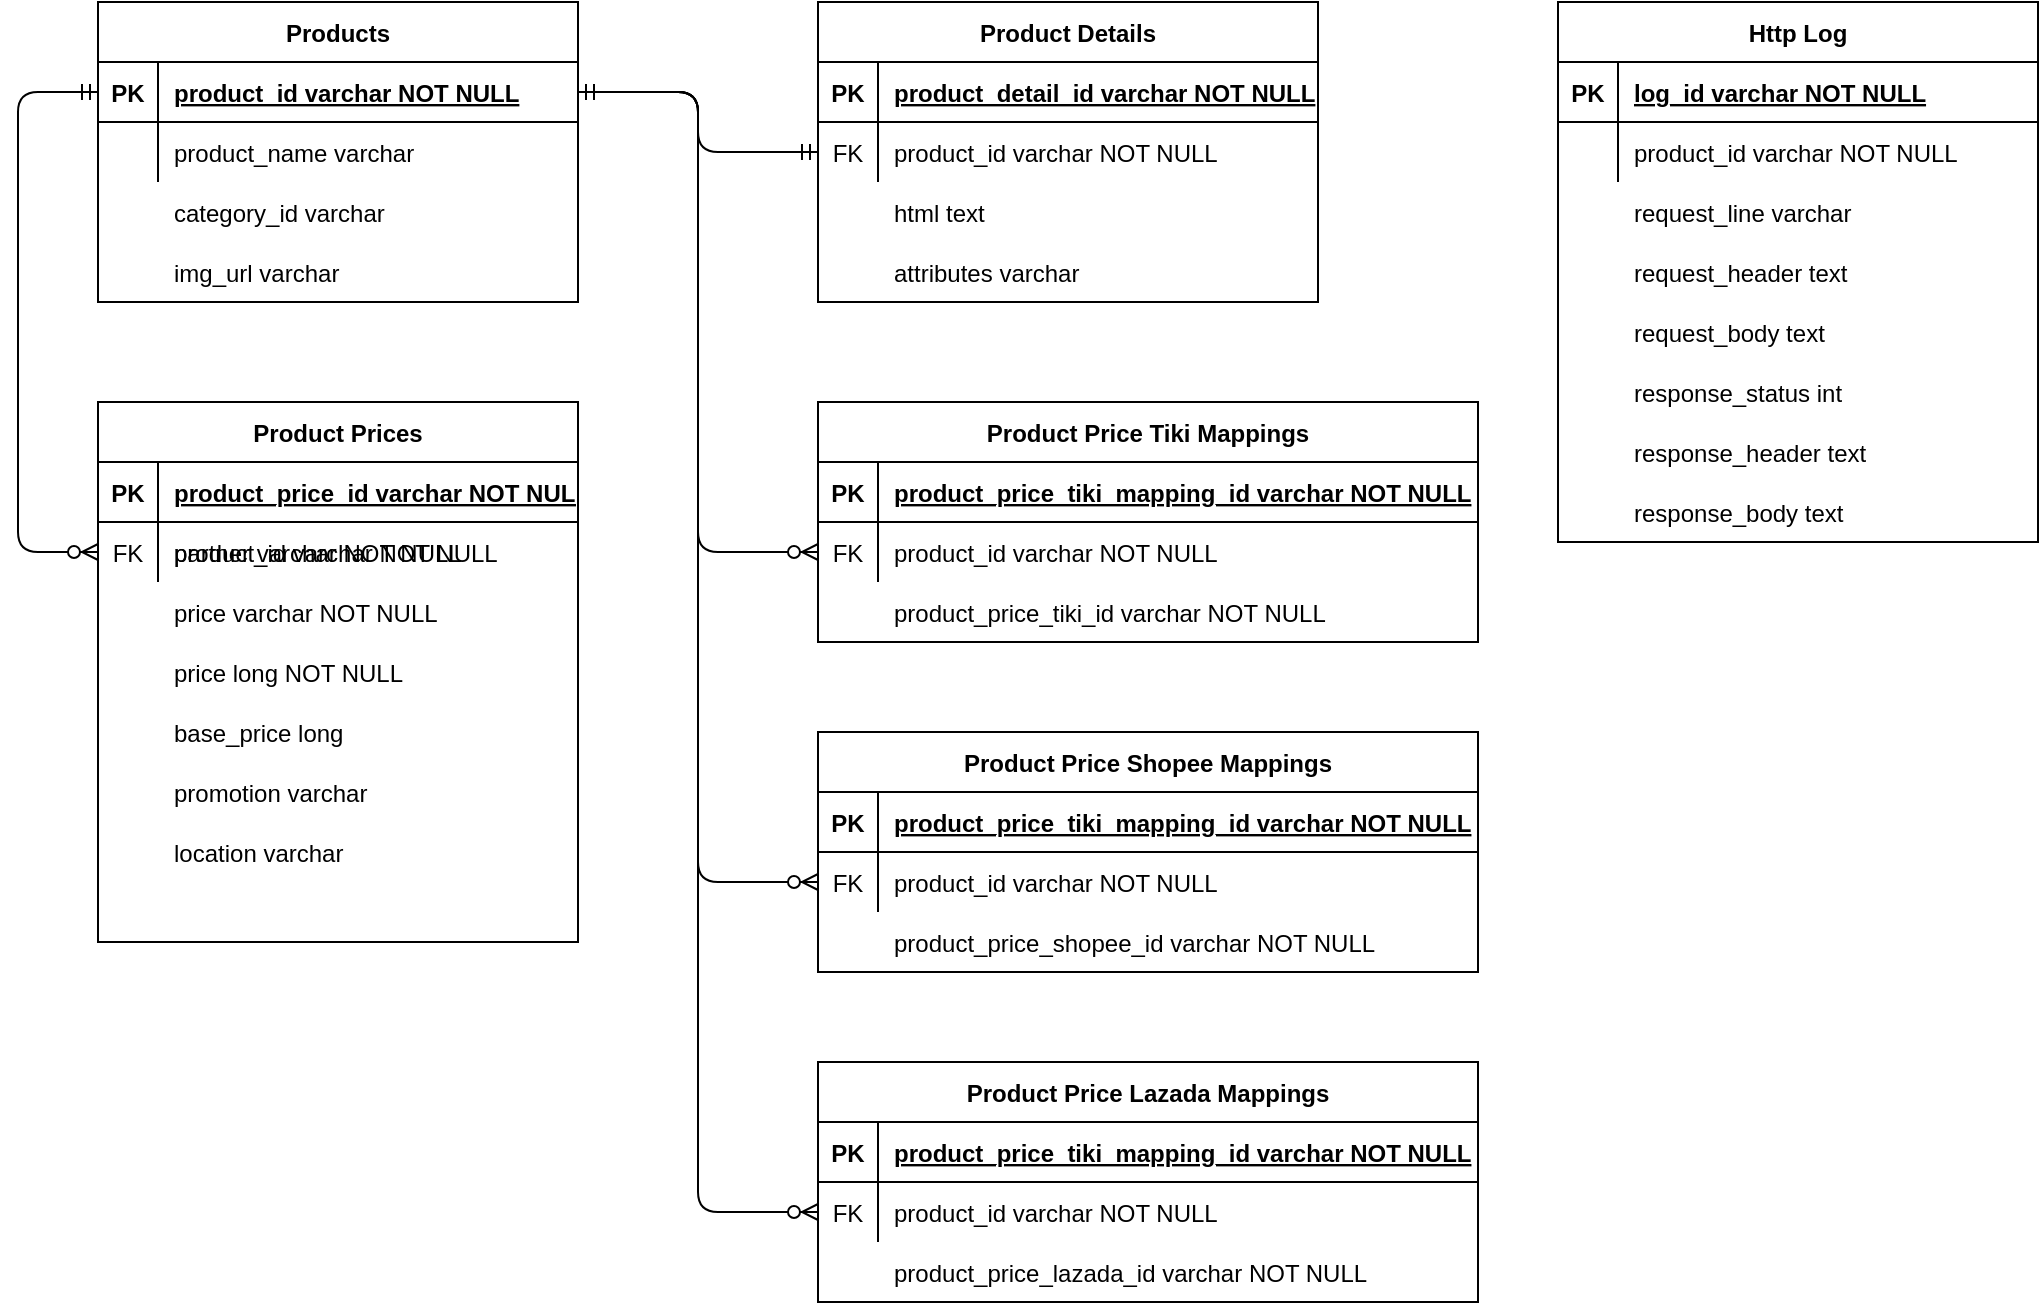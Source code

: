 <mxfile version="14.6.6" type="github">
  <diagram id="R2lEEEUBdFMjLlhIrx00" name="Page-1">
    <mxGraphModel dx="1422" dy="794" grid="1" gridSize="10" guides="1" tooltips="1" connect="1" arrows="1" fold="1" page="1" pageScale="1" pageWidth="850" pageHeight="1100" math="0" shadow="0" extFonts="Permanent Marker^https://fonts.googleapis.com/css?family=Permanent+Marker">
      <root>
        <mxCell id="0" />
        <mxCell id="1" parent="0" />
        <mxCell id="C-vyLk0tnHw3VtMMgP7b-23" value="Products" style="shape=table;startSize=30;container=1;collapsible=1;childLayout=tableLayout;fixedRows=1;rowLines=0;fontStyle=1;align=center;resizeLast=1;" parent="1" vertex="1">
          <mxGeometry x="120" y="120" width="240" height="150" as="geometry" />
        </mxCell>
        <mxCell id="C-vyLk0tnHw3VtMMgP7b-24" value="" style="shape=partialRectangle;collapsible=0;dropTarget=0;pointerEvents=0;fillColor=none;points=[[0,0.5],[1,0.5]];portConstraint=eastwest;top=0;left=0;right=0;bottom=1;" parent="C-vyLk0tnHw3VtMMgP7b-23" vertex="1">
          <mxGeometry y="30" width="240" height="30" as="geometry" />
        </mxCell>
        <mxCell id="C-vyLk0tnHw3VtMMgP7b-25" value="PK" style="shape=partialRectangle;overflow=hidden;connectable=0;fillColor=none;top=0;left=0;bottom=0;right=0;fontStyle=1;" parent="C-vyLk0tnHw3VtMMgP7b-24" vertex="1">
          <mxGeometry width="30" height="30" as="geometry" />
        </mxCell>
        <mxCell id="C-vyLk0tnHw3VtMMgP7b-26" value="product_id varchar NOT NULL " style="shape=partialRectangle;overflow=hidden;connectable=0;fillColor=none;top=0;left=0;bottom=0;right=0;align=left;spacingLeft=6;fontStyle=5;" parent="C-vyLk0tnHw3VtMMgP7b-24" vertex="1">
          <mxGeometry x="30" width="210" height="30" as="geometry" />
        </mxCell>
        <mxCell id="C-vyLk0tnHw3VtMMgP7b-27" value="" style="shape=partialRectangle;collapsible=0;dropTarget=0;pointerEvents=0;fillColor=none;points=[[0,0.5],[1,0.5]];portConstraint=eastwest;top=0;left=0;right=0;bottom=0;" parent="C-vyLk0tnHw3VtMMgP7b-23" vertex="1">
          <mxGeometry y="60" width="240" height="30" as="geometry" />
        </mxCell>
        <mxCell id="C-vyLk0tnHw3VtMMgP7b-28" value="" style="shape=partialRectangle;overflow=hidden;connectable=0;fillColor=none;top=0;left=0;bottom=0;right=0;" parent="C-vyLk0tnHw3VtMMgP7b-27" vertex="1">
          <mxGeometry width="30" height="30" as="geometry" />
        </mxCell>
        <mxCell id="C-vyLk0tnHw3VtMMgP7b-29" value="product_name varchar" style="shape=partialRectangle;overflow=hidden;connectable=0;fillColor=none;top=0;left=0;bottom=0;right=0;align=left;spacingLeft=6;" parent="C-vyLk0tnHw3VtMMgP7b-27" vertex="1">
          <mxGeometry x="30" width="210" height="30" as="geometry" />
        </mxCell>
        <mxCell id="DE8FfGPRgYdupKu9x15m-8" value="category_id varchar" style="shape=partialRectangle;overflow=hidden;connectable=0;fillColor=none;top=0;left=0;bottom=0;right=0;align=left;spacingLeft=6;" parent="1" vertex="1">
          <mxGeometry x="150" y="210" width="220" height="30" as="geometry" />
        </mxCell>
        <mxCell id="DE8FfGPRgYdupKu9x15m-9" value="img_url varchar" style="shape=partialRectangle;overflow=hidden;connectable=0;fillColor=none;top=0;left=0;bottom=0;right=0;align=left;spacingLeft=6;" parent="1" vertex="1">
          <mxGeometry x="150" y="240" width="220" height="30" as="geometry" />
        </mxCell>
        <mxCell id="DE8FfGPRgYdupKu9x15m-10" value="Product Details" style="shape=table;startSize=30;container=1;collapsible=1;childLayout=tableLayout;fixedRows=1;rowLines=0;fontStyle=1;align=center;resizeLast=1;" parent="1" vertex="1">
          <mxGeometry x="480" y="120" width="250" height="150" as="geometry" />
        </mxCell>
        <mxCell id="DE8FfGPRgYdupKu9x15m-11" value="" style="shape=partialRectangle;collapsible=0;dropTarget=0;pointerEvents=0;fillColor=none;points=[[0,0.5],[1,0.5]];portConstraint=eastwest;top=0;left=0;right=0;bottom=1;" parent="DE8FfGPRgYdupKu9x15m-10" vertex="1">
          <mxGeometry y="30" width="250" height="30" as="geometry" />
        </mxCell>
        <mxCell id="DE8FfGPRgYdupKu9x15m-12" value="PK" style="shape=partialRectangle;overflow=hidden;connectable=0;fillColor=none;top=0;left=0;bottom=0;right=0;fontStyle=1;" parent="DE8FfGPRgYdupKu9x15m-11" vertex="1">
          <mxGeometry width="30" height="30" as="geometry" />
        </mxCell>
        <mxCell id="DE8FfGPRgYdupKu9x15m-13" value="product_detail_id varchar NOT NULL" style="shape=partialRectangle;overflow=hidden;connectable=0;fillColor=none;top=0;left=0;bottom=0;right=0;align=left;spacingLeft=6;fontStyle=5;" parent="DE8FfGPRgYdupKu9x15m-11" vertex="1">
          <mxGeometry x="30" width="220" height="30" as="geometry" />
        </mxCell>
        <mxCell id="DE8FfGPRgYdupKu9x15m-14" value="" style="shape=partialRectangle;collapsible=0;dropTarget=0;pointerEvents=0;fillColor=none;points=[[0,0.5],[1,0.5]];portConstraint=eastwest;top=0;left=0;right=0;bottom=0;" parent="DE8FfGPRgYdupKu9x15m-10" vertex="1">
          <mxGeometry y="60" width="250" height="30" as="geometry" />
        </mxCell>
        <mxCell id="DE8FfGPRgYdupKu9x15m-15" value="FK" style="shape=partialRectangle;overflow=hidden;connectable=0;fillColor=none;top=0;left=0;bottom=0;right=0;" parent="DE8FfGPRgYdupKu9x15m-14" vertex="1">
          <mxGeometry width="30" height="30" as="geometry" />
        </mxCell>
        <mxCell id="DE8FfGPRgYdupKu9x15m-16" value="" style="shape=partialRectangle;overflow=hidden;connectable=0;fillColor=none;top=0;left=0;bottom=0;right=0;align=left;spacingLeft=6;" parent="DE8FfGPRgYdupKu9x15m-14" vertex="1">
          <mxGeometry x="30" width="220" height="30" as="geometry" />
        </mxCell>
        <mxCell id="DE8FfGPRgYdupKu9x15m-17" value="attributes varchar" style="shape=partialRectangle;overflow=hidden;connectable=0;fillColor=none;top=0;left=0;bottom=0;right=0;align=left;spacingLeft=6;" parent="1" vertex="1">
          <mxGeometry x="510" y="240" width="220" height="30" as="geometry" />
        </mxCell>
        <mxCell id="DE8FfGPRgYdupKu9x15m-20" value="" style="edgeStyle=orthogonalEdgeStyle;fontSize=12;html=1;endArrow=ERmandOne;startArrow=ERmandOne;exitX=1;exitY=0.5;exitDx=0;exitDy=0;entryX=0;entryY=0.5;entryDx=0;entryDy=0;" parent="1" source="C-vyLk0tnHw3VtMMgP7b-24" target="DE8FfGPRgYdupKu9x15m-14" edge="1">
          <mxGeometry width="100" height="100" relative="1" as="geometry">
            <mxPoint x="360" y="140" as="sourcePoint" />
            <mxPoint x="410" y="220" as="targetPoint" />
          </mxGeometry>
        </mxCell>
        <mxCell id="DE8FfGPRgYdupKu9x15m-21" value="Product Prices" style="shape=table;startSize=30;container=1;collapsible=1;childLayout=tableLayout;fixedRows=1;rowLines=0;fontStyle=1;align=center;resizeLast=1;" parent="1" vertex="1">
          <mxGeometry x="120" y="320" width="240" height="270" as="geometry" />
        </mxCell>
        <mxCell id="DE8FfGPRgYdupKu9x15m-22" value="" style="shape=partialRectangle;collapsible=0;dropTarget=0;pointerEvents=0;fillColor=none;points=[[0,0.5],[1,0.5]];portConstraint=eastwest;top=0;left=0;right=0;bottom=1;" parent="DE8FfGPRgYdupKu9x15m-21" vertex="1">
          <mxGeometry y="30" width="240" height="30" as="geometry" />
        </mxCell>
        <mxCell id="DE8FfGPRgYdupKu9x15m-23" value="PK" style="shape=partialRectangle;overflow=hidden;connectable=0;fillColor=none;top=0;left=0;bottom=0;right=0;fontStyle=1;" parent="DE8FfGPRgYdupKu9x15m-22" vertex="1">
          <mxGeometry width="30" height="30" as="geometry" />
        </mxCell>
        <mxCell id="DE8FfGPRgYdupKu9x15m-24" value="product_price_id varchar NOT NULL " style="shape=partialRectangle;overflow=hidden;connectable=0;fillColor=none;top=0;left=0;bottom=0;right=0;align=left;spacingLeft=6;fontStyle=5;" parent="DE8FfGPRgYdupKu9x15m-22" vertex="1">
          <mxGeometry x="30" width="210" height="30" as="geometry" />
        </mxCell>
        <mxCell id="DE8FfGPRgYdupKu9x15m-25" value="" style="shape=partialRectangle;collapsible=0;dropTarget=0;pointerEvents=0;fillColor=none;points=[[0,0.5],[1,0.5]];portConstraint=eastwest;top=0;left=0;right=0;bottom=0;" parent="DE8FfGPRgYdupKu9x15m-21" vertex="1">
          <mxGeometry y="60" width="240" height="30" as="geometry" />
        </mxCell>
        <mxCell id="DE8FfGPRgYdupKu9x15m-26" value="FK" style="shape=partialRectangle;overflow=hidden;connectable=0;fillColor=none;top=0;left=0;bottom=0;right=0;" parent="DE8FfGPRgYdupKu9x15m-25" vertex="1">
          <mxGeometry width="30" height="30" as="geometry" />
        </mxCell>
        <mxCell id="DE8FfGPRgYdupKu9x15m-27" value="product_id varchar NOT NULL" style="shape=partialRectangle;overflow=hidden;connectable=0;fillColor=none;top=0;left=0;bottom=0;right=0;align=left;spacingLeft=6;" parent="DE8FfGPRgYdupKu9x15m-25" vertex="1">
          <mxGeometry x="30" width="210" height="30" as="geometry" />
        </mxCell>
        <mxCell id="DE8FfGPRgYdupKu9x15m-30" value="partner varchar NOT NULL" style="shape=partialRectangle;overflow=hidden;connectable=0;fillColor=none;top=0;left=0;bottom=0;right=0;align=left;spacingLeft=6;" parent="1" vertex="1">
          <mxGeometry x="150" y="380" width="220" height="30" as="geometry" />
        </mxCell>
        <mxCell id="DE8FfGPRgYdupKu9x15m-31" value="price long NOT NULL" style="shape=partialRectangle;overflow=hidden;connectable=0;fillColor=none;top=0;left=0;bottom=0;right=0;align=left;spacingLeft=6;" parent="1" vertex="1">
          <mxGeometry x="150" y="440" width="220" height="30" as="geometry" />
        </mxCell>
        <mxCell id="DE8FfGPRgYdupKu9x15m-32" value="base_price long" style="shape=partialRectangle;overflow=hidden;connectable=0;fillColor=none;top=0;left=0;bottom=0;right=0;align=left;spacingLeft=6;" parent="1" vertex="1">
          <mxGeometry x="150" y="470" width="220" height="30" as="geometry" />
        </mxCell>
        <mxCell id="DE8FfGPRgYdupKu9x15m-33" value="promotion varchar" style="shape=partialRectangle;overflow=hidden;connectable=0;fillColor=none;top=0;left=0;bottom=0;right=0;align=left;spacingLeft=6;" parent="1" vertex="1">
          <mxGeometry x="150" y="500" width="220" height="30" as="geometry" />
        </mxCell>
        <mxCell id="DE8FfGPRgYdupKu9x15m-34" value="price varchar NOT NULL" style="shape=partialRectangle;overflow=hidden;connectable=0;fillColor=none;top=0;left=0;bottom=0;right=0;align=left;spacingLeft=6;" parent="1" vertex="1">
          <mxGeometry x="150" y="410" width="220" height="30" as="geometry" />
        </mxCell>
        <mxCell id="DE8FfGPRgYdupKu9x15m-35" value="location varchar" style="shape=partialRectangle;overflow=hidden;connectable=0;fillColor=none;top=0;left=0;bottom=0;right=0;align=left;spacingLeft=6;" parent="1" vertex="1">
          <mxGeometry x="150" y="530" width="220" height="30" as="geometry" />
        </mxCell>
        <mxCell id="DE8FfGPRgYdupKu9x15m-36" value="product_id varchar NOT NULL" style="shape=partialRectangle;overflow=hidden;connectable=0;fillColor=none;top=0;left=0;bottom=0;right=0;align=left;spacingLeft=6;" parent="1" vertex="1">
          <mxGeometry x="510" y="180" width="220" height="30" as="geometry" />
        </mxCell>
        <mxCell id="DE8FfGPRgYdupKu9x15m-37" value="html text" style="shape=partialRectangle;overflow=hidden;connectable=0;fillColor=none;top=0;left=0;bottom=0;right=0;align=left;spacingLeft=6;" parent="1" vertex="1">
          <mxGeometry x="510" y="210" width="220" height="30" as="geometry" />
        </mxCell>
        <mxCell id="DE8FfGPRgYdupKu9x15m-38" value="" style="fontSize=12;html=1;endArrow=ERzeroToMany;startArrow=ERmandOne;entryX=0;entryY=0.5;entryDx=0;entryDy=0;exitX=0;exitY=0.5;exitDx=0;exitDy=0;edgeStyle=orthogonalEdgeStyle;" parent="1" source="C-vyLk0tnHw3VtMMgP7b-24" target="DE8FfGPRgYdupKu9x15m-25" edge="1">
          <mxGeometry width="100" height="100" relative="1" as="geometry">
            <mxPoint x="30" y="430" as="sourcePoint" />
            <mxPoint x="90" y="210" as="targetPoint" />
            <Array as="points">
              <mxPoint x="80" y="165" />
              <mxPoint x="80" y="395" />
            </Array>
          </mxGeometry>
        </mxCell>
        <mxCell id="DE8FfGPRgYdupKu9x15m-46" value="Product Price Tiki Mappings" style="shape=table;startSize=30;container=1;collapsible=1;childLayout=tableLayout;fixedRows=1;rowLines=0;fontStyle=1;align=center;resizeLast=1;" parent="1" vertex="1">
          <mxGeometry x="480" y="320" width="330" height="120" as="geometry" />
        </mxCell>
        <mxCell id="DE8FfGPRgYdupKu9x15m-47" value="" style="shape=partialRectangle;collapsible=0;dropTarget=0;pointerEvents=0;fillColor=none;points=[[0,0.5],[1,0.5]];portConstraint=eastwest;top=0;left=0;right=0;bottom=1;" parent="DE8FfGPRgYdupKu9x15m-46" vertex="1">
          <mxGeometry y="30" width="330" height="30" as="geometry" />
        </mxCell>
        <mxCell id="DE8FfGPRgYdupKu9x15m-48" value="PK" style="shape=partialRectangle;overflow=hidden;connectable=0;fillColor=none;top=0;left=0;bottom=0;right=0;fontStyle=1;" parent="DE8FfGPRgYdupKu9x15m-47" vertex="1">
          <mxGeometry width="30" height="30" as="geometry" />
        </mxCell>
        <mxCell id="DE8FfGPRgYdupKu9x15m-49" value="product_price_tiki_mapping_id varchar NOT NULL " style="shape=partialRectangle;overflow=hidden;connectable=0;fillColor=none;top=0;left=0;bottom=0;right=0;align=left;spacingLeft=6;fontStyle=5;" parent="DE8FfGPRgYdupKu9x15m-47" vertex="1">
          <mxGeometry x="30" width="300" height="30" as="geometry" />
        </mxCell>
        <mxCell id="DE8FfGPRgYdupKu9x15m-50" value="" style="shape=partialRectangle;collapsible=0;dropTarget=0;pointerEvents=0;fillColor=none;points=[[0,0.5],[1,0.5]];portConstraint=eastwest;top=0;left=0;right=0;bottom=0;" parent="DE8FfGPRgYdupKu9x15m-46" vertex="1">
          <mxGeometry y="60" width="330" height="30" as="geometry" />
        </mxCell>
        <mxCell id="DE8FfGPRgYdupKu9x15m-51" value="FK" style="shape=partialRectangle;overflow=hidden;connectable=0;fillColor=none;top=0;left=0;bottom=0;right=0;" parent="DE8FfGPRgYdupKu9x15m-50" vertex="1">
          <mxGeometry width="30" height="30" as="geometry" />
        </mxCell>
        <mxCell id="DE8FfGPRgYdupKu9x15m-52" value="product_id varchar NOT NULL" style="shape=partialRectangle;overflow=hidden;connectable=0;fillColor=none;top=0;left=0;bottom=0;right=0;align=left;spacingLeft=6;" parent="DE8FfGPRgYdupKu9x15m-50" vertex="1">
          <mxGeometry x="30" width="300" height="30" as="geometry" />
        </mxCell>
        <mxCell id="DE8FfGPRgYdupKu9x15m-53" value="product_price_tiki_id varchar NOT NULL" style="shape=partialRectangle;overflow=hidden;connectable=0;fillColor=none;top=0;left=0;bottom=0;right=0;align=left;spacingLeft=6;" parent="1" vertex="1">
          <mxGeometry x="510" y="410" width="300" height="30" as="geometry" />
        </mxCell>
        <mxCell id="DE8FfGPRgYdupKu9x15m-56" value="" style="edgeStyle=orthogonalEdgeStyle;fontSize=12;html=1;endArrow=ERzeroToMany;startArrow=ERmandOne;entryX=0;entryY=0.5;entryDx=0;entryDy=0;exitX=1;exitY=0.5;exitDx=0;exitDy=0;" parent="1" source="C-vyLk0tnHw3VtMMgP7b-24" target="DE8FfGPRgYdupKu9x15m-50" edge="1">
          <mxGeometry width="100" height="100" relative="1" as="geometry">
            <mxPoint x="360" y="380" as="sourcePoint" />
            <mxPoint x="460" y="280" as="targetPoint" />
          </mxGeometry>
        </mxCell>
        <mxCell id="DE8FfGPRgYdupKu9x15m-57" value="Product Price Shopee Mappings" style="shape=table;startSize=30;container=1;collapsible=1;childLayout=tableLayout;fixedRows=1;rowLines=0;fontStyle=1;align=center;resizeLast=1;" parent="1" vertex="1">
          <mxGeometry x="480" y="485" width="330" height="120" as="geometry" />
        </mxCell>
        <mxCell id="DE8FfGPRgYdupKu9x15m-58" value="" style="shape=partialRectangle;collapsible=0;dropTarget=0;pointerEvents=0;fillColor=none;points=[[0,0.5],[1,0.5]];portConstraint=eastwest;top=0;left=0;right=0;bottom=1;" parent="DE8FfGPRgYdupKu9x15m-57" vertex="1">
          <mxGeometry y="30" width="330" height="30" as="geometry" />
        </mxCell>
        <mxCell id="DE8FfGPRgYdupKu9x15m-59" value="PK" style="shape=partialRectangle;overflow=hidden;connectable=0;fillColor=none;top=0;left=0;bottom=0;right=0;fontStyle=1;" parent="DE8FfGPRgYdupKu9x15m-58" vertex="1">
          <mxGeometry width="30" height="30" as="geometry" />
        </mxCell>
        <mxCell id="DE8FfGPRgYdupKu9x15m-60" value="product_price_tiki_mapping_id varchar NOT NULL " style="shape=partialRectangle;overflow=hidden;connectable=0;fillColor=none;top=0;left=0;bottom=0;right=0;align=left;spacingLeft=6;fontStyle=5;" parent="DE8FfGPRgYdupKu9x15m-58" vertex="1">
          <mxGeometry x="30" width="300" height="30" as="geometry" />
        </mxCell>
        <mxCell id="DE8FfGPRgYdupKu9x15m-61" value="" style="shape=partialRectangle;collapsible=0;dropTarget=0;pointerEvents=0;fillColor=none;points=[[0,0.5],[1,0.5]];portConstraint=eastwest;top=0;left=0;right=0;bottom=0;" parent="DE8FfGPRgYdupKu9x15m-57" vertex="1">
          <mxGeometry y="60" width="330" height="30" as="geometry" />
        </mxCell>
        <mxCell id="DE8FfGPRgYdupKu9x15m-62" value="FK" style="shape=partialRectangle;overflow=hidden;connectable=0;fillColor=none;top=0;left=0;bottom=0;right=0;" parent="DE8FfGPRgYdupKu9x15m-61" vertex="1">
          <mxGeometry width="30" height="30" as="geometry" />
        </mxCell>
        <mxCell id="DE8FfGPRgYdupKu9x15m-63" value="product_id varchar NOT NULL" style="shape=partialRectangle;overflow=hidden;connectable=0;fillColor=none;top=0;left=0;bottom=0;right=0;align=left;spacingLeft=6;" parent="DE8FfGPRgYdupKu9x15m-61" vertex="1">
          <mxGeometry x="30" width="300" height="30" as="geometry" />
        </mxCell>
        <mxCell id="DE8FfGPRgYdupKu9x15m-64" value="Product Price Lazada Mappings" style="shape=table;startSize=30;container=1;collapsible=1;childLayout=tableLayout;fixedRows=1;rowLines=0;fontStyle=1;align=center;resizeLast=1;" parent="1" vertex="1">
          <mxGeometry x="480" y="650" width="330" height="120" as="geometry" />
        </mxCell>
        <mxCell id="DE8FfGPRgYdupKu9x15m-65" value="" style="shape=partialRectangle;collapsible=0;dropTarget=0;pointerEvents=0;fillColor=none;points=[[0,0.5],[1,0.5]];portConstraint=eastwest;top=0;left=0;right=0;bottom=1;" parent="DE8FfGPRgYdupKu9x15m-64" vertex="1">
          <mxGeometry y="30" width="330" height="30" as="geometry" />
        </mxCell>
        <mxCell id="DE8FfGPRgYdupKu9x15m-66" value="PK" style="shape=partialRectangle;overflow=hidden;connectable=0;fillColor=none;top=0;left=0;bottom=0;right=0;fontStyle=1;" parent="DE8FfGPRgYdupKu9x15m-65" vertex="1">
          <mxGeometry width="30" height="30" as="geometry" />
        </mxCell>
        <mxCell id="DE8FfGPRgYdupKu9x15m-67" value="product_price_tiki_mapping_id varchar NOT NULL " style="shape=partialRectangle;overflow=hidden;connectable=0;fillColor=none;top=0;left=0;bottom=0;right=0;align=left;spacingLeft=6;fontStyle=5;" parent="DE8FfGPRgYdupKu9x15m-65" vertex="1">
          <mxGeometry x="30" width="300" height="30" as="geometry" />
        </mxCell>
        <mxCell id="DE8FfGPRgYdupKu9x15m-68" value="" style="shape=partialRectangle;collapsible=0;dropTarget=0;pointerEvents=0;fillColor=none;points=[[0,0.5],[1,0.5]];portConstraint=eastwest;top=0;left=0;right=0;bottom=0;" parent="DE8FfGPRgYdupKu9x15m-64" vertex="1">
          <mxGeometry y="60" width="330" height="30" as="geometry" />
        </mxCell>
        <mxCell id="DE8FfGPRgYdupKu9x15m-69" value="FK" style="shape=partialRectangle;overflow=hidden;connectable=0;fillColor=none;top=0;left=0;bottom=0;right=0;" parent="DE8FfGPRgYdupKu9x15m-68" vertex="1">
          <mxGeometry width="30" height="30" as="geometry" />
        </mxCell>
        <mxCell id="DE8FfGPRgYdupKu9x15m-70" value="product_id varchar NOT NULL" style="shape=partialRectangle;overflow=hidden;connectable=0;fillColor=none;top=0;left=0;bottom=0;right=0;align=left;spacingLeft=6;" parent="DE8FfGPRgYdupKu9x15m-68" vertex="1">
          <mxGeometry x="30" width="300" height="30" as="geometry" />
        </mxCell>
        <mxCell id="DE8FfGPRgYdupKu9x15m-71" value="" style="edgeStyle=orthogonalEdgeStyle;fontSize=12;html=1;endArrow=ERzeroToMany;startArrow=ERmandOne;entryX=0;entryY=0.5;entryDx=0;entryDy=0;exitX=1;exitY=0.5;exitDx=0;exitDy=0;" parent="1" source="C-vyLk0tnHw3VtMMgP7b-24" target="DE8FfGPRgYdupKu9x15m-61" edge="1">
          <mxGeometry width="100" height="100" relative="1" as="geometry">
            <mxPoint x="320" y="230" as="sourcePoint" />
            <mxPoint x="390" y="500" as="targetPoint" />
          </mxGeometry>
        </mxCell>
        <mxCell id="DE8FfGPRgYdupKu9x15m-72" value="" style="edgeStyle=orthogonalEdgeStyle;fontSize=12;html=1;endArrow=ERzeroToMany;startArrow=ERmandOne;entryX=0;entryY=0.5;entryDx=0;entryDy=0;exitX=1;exitY=0.5;exitDx=0;exitDy=0;" parent="1" source="C-vyLk0tnHw3VtMMgP7b-24" target="DE8FfGPRgYdupKu9x15m-68" edge="1">
          <mxGeometry width="100" height="100" relative="1" as="geometry">
            <mxPoint x="390" y="185" as="sourcePoint" />
            <mxPoint x="460" y="455" as="targetPoint" />
          </mxGeometry>
        </mxCell>
        <mxCell id="DE8FfGPRgYdupKu9x15m-74" value="product_price_shopee_id varchar NOT NULL" style="shape=partialRectangle;overflow=hidden;connectable=0;fillColor=none;top=0;left=0;bottom=0;right=0;align=left;spacingLeft=6;" parent="1" vertex="1">
          <mxGeometry x="510" y="575" width="300" height="30" as="geometry" />
        </mxCell>
        <mxCell id="DE8FfGPRgYdupKu9x15m-75" value="product_price_lazada_id varchar NOT NULL" style="shape=partialRectangle;overflow=hidden;connectable=0;fillColor=none;top=0;left=0;bottom=0;right=0;align=left;spacingLeft=6;" parent="1" vertex="1">
          <mxGeometry x="510" y="740" width="300" height="30" as="geometry" />
        </mxCell>
        <mxCell id="MZhvFy97BqWRqy6QKn_z-1" value="Http Log" style="shape=table;startSize=30;container=1;collapsible=1;childLayout=tableLayout;fixedRows=1;rowLines=0;fontStyle=1;align=center;resizeLast=1;" vertex="1" parent="1">
          <mxGeometry x="850" y="120" width="240" height="270" as="geometry" />
        </mxCell>
        <mxCell id="MZhvFy97BqWRqy6QKn_z-2" value="" style="shape=partialRectangle;collapsible=0;dropTarget=0;pointerEvents=0;fillColor=none;points=[[0,0.5],[1,0.5]];portConstraint=eastwest;top=0;left=0;right=0;bottom=1;" vertex="1" parent="MZhvFy97BqWRqy6QKn_z-1">
          <mxGeometry y="30" width="240" height="30" as="geometry" />
        </mxCell>
        <mxCell id="MZhvFy97BqWRqy6QKn_z-3" value="PK" style="shape=partialRectangle;overflow=hidden;connectable=0;fillColor=none;top=0;left=0;bottom=0;right=0;fontStyle=1;" vertex="1" parent="MZhvFy97BqWRqy6QKn_z-2">
          <mxGeometry width="30" height="30" as="geometry" />
        </mxCell>
        <mxCell id="MZhvFy97BqWRqy6QKn_z-4" value="log_id varchar NOT NULL " style="shape=partialRectangle;overflow=hidden;connectable=0;fillColor=none;top=0;left=0;bottom=0;right=0;align=left;spacingLeft=6;fontStyle=5;" vertex="1" parent="MZhvFy97BqWRqy6QKn_z-2">
          <mxGeometry x="30" width="210" height="30" as="geometry" />
        </mxCell>
        <mxCell id="MZhvFy97BqWRqy6QKn_z-5" value="" style="shape=partialRectangle;collapsible=0;dropTarget=0;pointerEvents=0;fillColor=none;points=[[0,0.5],[1,0.5]];portConstraint=eastwest;top=0;left=0;right=0;bottom=0;" vertex="1" parent="MZhvFy97BqWRqy6QKn_z-1">
          <mxGeometry y="60" width="240" height="30" as="geometry" />
        </mxCell>
        <mxCell id="MZhvFy97BqWRqy6QKn_z-6" value="" style="shape=partialRectangle;overflow=hidden;connectable=0;fillColor=none;top=0;left=0;bottom=0;right=0;" vertex="1" parent="MZhvFy97BqWRqy6QKn_z-5">
          <mxGeometry width="30" height="30" as="geometry" />
        </mxCell>
        <mxCell id="MZhvFy97BqWRqy6QKn_z-7" value="product_id varchar NOT NULL" style="shape=partialRectangle;overflow=hidden;connectable=0;fillColor=none;top=0;left=0;bottom=0;right=0;align=left;spacingLeft=6;" vertex="1" parent="MZhvFy97BqWRqy6QKn_z-5">
          <mxGeometry x="30" width="210" height="30" as="geometry" />
        </mxCell>
        <mxCell id="MZhvFy97BqWRqy6QKn_z-8" value="request_line varchar" style="shape=partialRectangle;overflow=hidden;connectable=0;fillColor=none;top=0;left=0;bottom=0;right=0;align=left;spacingLeft=6;" vertex="1" parent="1">
          <mxGeometry x="880" y="210" width="210" height="30" as="geometry" />
        </mxCell>
        <mxCell id="MZhvFy97BqWRqy6QKn_z-9" value="request_body text" style="shape=partialRectangle;overflow=hidden;connectable=0;fillColor=none;top=0;left=0;bottom=0;right=0;align=left;spacingLeft=6;" vertex="1" parent="1">
          <mxGeometry x="880" y="270" width="210" height="30" as="geometry" />
        </mxCell>
        <mxCell id="MZhvFy97BqWRqy6QKn_z-10" value="response_body text" style="shape=partialRectangle;overflow=hidden;connectable=0;fillColor=none;top=0;left=0;bottom=0;right=0;align=left;spacingLeft=6;" vertex="1" parent="1">
          <mxGeometry x="880" y="360" width="210" height="30" as="geometry" />
        </mxCell>
        <mxCell id="MZhvFy97BqWRqy6QKn_z-11" value="response_status int" style="shape=partialRectangle;overflow=hidden;connectable=0;fillColor=none;top=0;left=0;bottom=0;right=0;align=left;spacingLeft=6;" vertex="1" parent="1">
          <mxGeometry x="880" y="300" width="210" height="30" as="geometry" />
        </mxCell>
        <mxCell id="MZhvFy97BqWRqy6QKn_z-12" value="request_header text" style="shape=partialRectangle;overflow=hidden;connectable=0;fillColor=none;top=0;left=0;bottom=0;right=0;align=left;spacingLeft=6;" vertex="1" parent="1">
          <mxGeometry x="880" y="240" width="210" height="30" as="geometry" />
        </mxCell>
        <mxCell id="MZhvFy97BqWRqy6QKn_z-13" value="response_header text" style="shape=partialRectangle;overflow=hidden;connectable=0;fillColor=none;top=0;left=0;bottom=0;right=0;align=left;spacingLeft=6;" vertex="1" parent="1">
          <mxGeometry x="880" y="330" width="210" height="30" as="geometry" />
        </mxCell>
      </root>
    </mxGraphModel>
  </diagram>
</mxfile>
